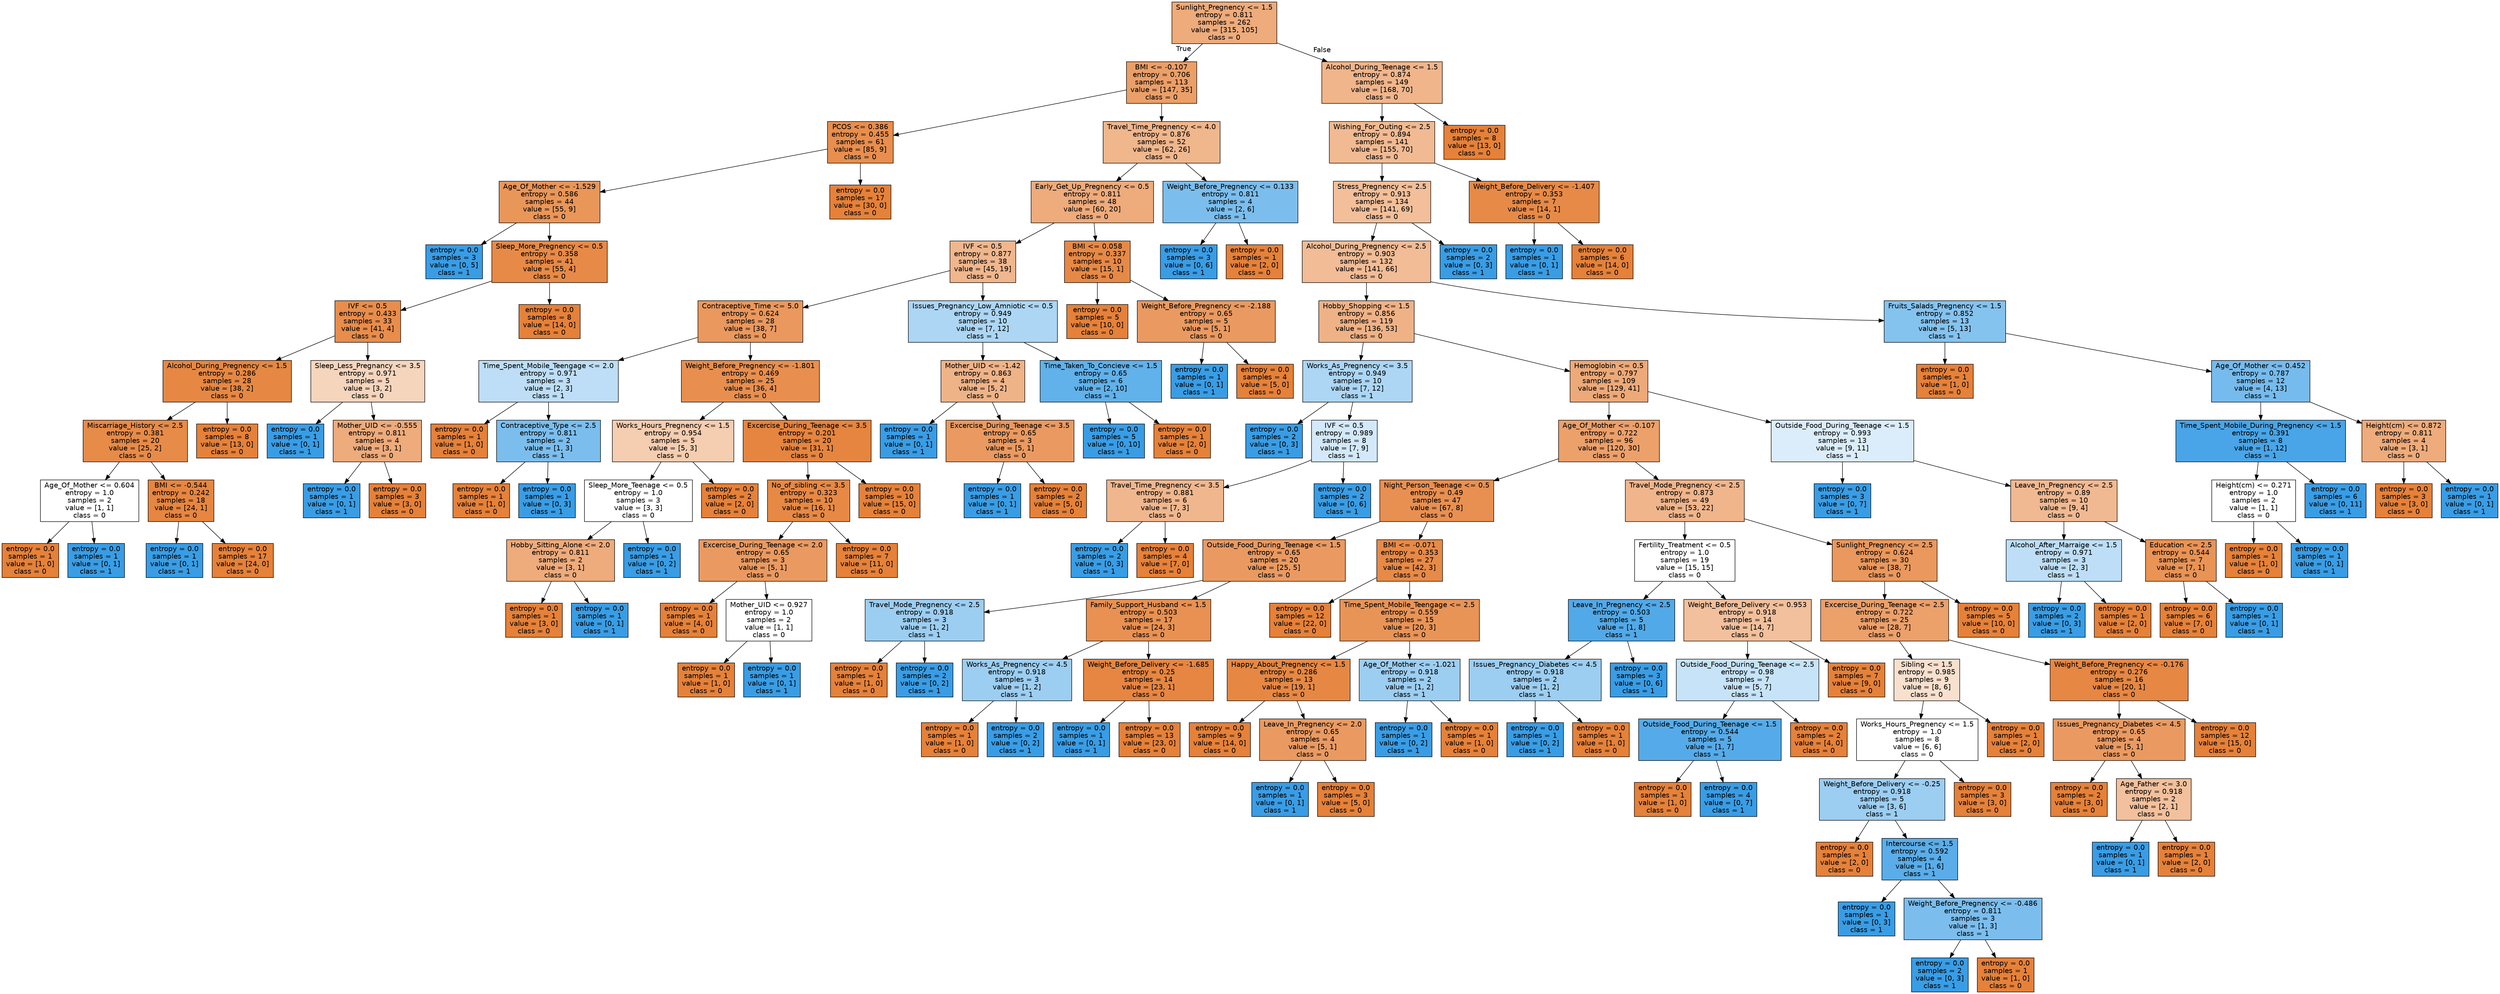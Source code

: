 digraph Tree {
node [shape=box, style="filled", color="black", fontname="helvetica"] ;
edge [fontname="helvetica"] ;
0 [label="Sunlight_Pregnency <= 1.5\nentropy = 0.811\nsamples = 262\nvalue = [315, 105]\nclass = 0", fillcolor="#eeab7b"] ;
1 [label="BMI <= -0.107\nentropy = 0.706\nsamples = 113\nvalue = [147, 35]\nclass = 0", fillcolor="#eb9f68"] ;
0 -> 1 [labeldistance=2.5, labelangle=45, headlabel="True"] ;
2 [label="PCOS <= 0.386\nentropy = 0.455\nsamples = 61\nvalue = [85, 9]\nclass = 0", fillcolor="#e88e4e"] ;
1 -> 2 ;
3 [label="Age_Of_Mother <= -1.529\nentropy = 0.586\nsamples = 44\nvalue = [55, 9]\nclass = 0", fillcolor="#e99659"] ;
2 -> 3 ;
4 [label="entropy = 0.0\nsamples = 3\nvalue = [0, 5]\nclass = 1", fillcolor="#399de5"] ;
3 -> 4 ;
5 [label="Sleep_More_Pregnency <= 0.5\nentropy = 0.358\nsamples = 41\nvalue = [55, 4]\nclass = 0", fillcolor="#e78a47"] ;
3 -> 5 ;
6 [label="IVF <= 0.5\nentropy = 0.433\nsamples = 33\nvalue = [41, 4]\nclass = 0", fillcolor="#e88d4c"] ;
5 -> 6 ;
7 [label="Alcohol_During_Pregnency <= 1.5\nentropy = 0.286\nsamples = 28\nvalue = [38, 2]\nclass = 0", fillcolor="#e68843"] ;
6 -> 7 ;
8 [label="Miscarriage_History <= 2.5\nentropy = 0.381\nsamples = 20\nvalue = [25, 2]\nclass = 0", fillcolor="#e78b49"] ;
7 -> 8 ;
9 [label="Age_Of_Mother <= 0.604\nentropy = 1.0\nsamples = 2\nvalue = [1, 1]\nclass = 0", fillcolor="#ffffff"] ;
8 -> 9 ;
10 [label="entropy = 0.0\nsamples = 1\nvalue = [1, 0]\nclass = 0", fillcolor="#e58139"] ;
9 -> 10 ;
11 [label="entropy = 0.0\nsamples = 1\nvalue = [0, 1]\nclass = 1", fillcolor="#399de5"] ;
9 -> 11 ;
12 [label="BMI <= -0.544\nentropy = 0.242\nsamples = 18\nvalue = [24, 1]\nclass = 0", fillcolor="#e68641"] ;
8 -> 12 ;
13 [label="entropy = 0.0\nsamples = 1\nvalue = [0, 1]\nclass = 1", fillcolor="#399de5"] ;
12 -> 13 ;
14 [label="entropy = 0.0\nsamples = 17\nvalue = [24, 0]\nclass = 0", fillcolor="#e58139"] ;
12 -> 14 ;
15 [label="entropy = 0.0\nsamples = 8\nvalue = [13, 0]\nclass = 0", fillcolor="#e58139"] ;
7 -> 15 ;
16 [label="Sleep_Less_Pregnancy <= 3.5\nentropy = 0.971\nsamples = 5\nvalue = [3, 2]\nclass = 0", fillcolor="#f6d5bd"] ;
6 -> 16 ;
17 [label="entropy = 0.0\nsamples = 1\nvalue = [0, 1]\nclass = 1", fillcolor="#399de5"] ;
16 -> 17 ;
18 [label="Mother_UID <= -0.555\nentropy = 0.811\nsamples = 4\nvalue = [3, 1]\nclass = 0", fillcolor="#eeab7b"] ;
16 -> 18 ;
19 [label="entropy = 0.0\nsamples = 1\nvalue = [0, 1]\nclass = 1", fillcolor="#399de5"] ;
18 -> 19 ;
20 [label="entropy = 0.0\nsamples = 3\nvalue = [3, 0]\nclass = 0", fillcolor="#e58139"] ;
18 -> 20 ;
21 [label="entropy = 0.0\nsamples = 8\nvalue = [14, 0]\nclass = 0", fillcolor="#e58139"] ;
5 -> 21 ;
22 [label="entropy = 0.0\nsamples = 17\nvalue = [30, 0]\nclass = 0", fillcolor="#e58139"] ;
2 -> 22 ;
23 [label="Travel_Time_Pregnency <= 4.0\nentropy = 0.876\nsamples = 52\nvalue = [62, 26]\nclass = 0", fillcolor="#f0b68c"] ;
1 -> 23 ;
24 [label="Early_Get_Up_Pregnency <= 0.5\nentropy = 0.811\nsamples = 48\nvalue = [60, 20]\nclass = 0", fillcolor="#eeab7b"] ;
23 -> 24 ;
25 [label="IVF <= 0.5\nentropy = 0.877\nsamples = 38\nvalue = [45, 19]\nclass = 0", fillcolor="#f0b68d"] ;
24 -> 25 ;
26 [label="Contraceptive_Time <= 5.0\nentropy = 0.624\nsamples = 28\nvalue = [38, 7]\nclass = 0", fillcolor="#ea985d"] ;
25 -> 26 ;
27 [label="Time_Spent_Mobile_Teengage <= 2.0\nentropy = 0.971\nsamples = 3\nvalue = [2, 3]\nclass = 1", fillcolor="#bddef6"] ;
26 -> 27 ;
28 [label="entropy = 0.0\nsamples = 1\nvalue = [1, 0]\nclass = 0", fillcolor="#e58139"] ;
27 -> 28 ;
29 [label="Contraceptive_Type <= 2.5\nentropy = 0.811\nsamples = 2\nvalue = [1, 3]\nclass = 1", fillcolor="#7bbeee"] ;
27 -> 29 ;
30 [label="entropy = 0.0\nsamples = 1\nvalue = [1, 0]\nclass = 0", fillcolor="#e58139"] ;
29 -> 30 ;
31 [label="entropy = 0.0\nsamples = 1\nvalue = [0, 3]\nclass = 1", fillcolor="#399de5"] ;
29 -> 31 ;
32 [label="Weight_Before_Pregnency <= -1.801\nentropy = 0.469\nsamples = 25\nvalue = [36, 4]\nclass = 0", fillcolor="#e88f4f"] ;
26 -> 32 ;
33 [label="Works_Hours_Pregnency <= 1.5\nentropy = 0.954\nsamples = 5\nvalue = [5, 3]\nclass = 0", fillcolor="#f5cdb0"] ;
32 -> 33 ;
34 [label="Sleep_More_Teenage <= 0.5\nentropy = 1.0\nsamples = 3\nvalue = [3, 3]\nclass = 0", fillcolor="#ffffff"] ;
33 -> 34 ;
35 [label="Hobby_Sitting_Alone <= 2.0\nentropy = 0.811\nsamples = 2\nvalue = [3, 1]\nclass = 0", fillcolor="#eeab7b"] ;
34 -> 35 ;
36 [label="entropy = 0.0\nsamples = 1\nvalue = [3, 0]\nclass = 0", fillcolor="#e58139"] ;
35 -> 36 ;
37 [label="entropy = 0.0\nsamples = 1\nvalue = [0, 1]\nclass = 1", fillcolor="#399de5"] ;
35 -> 37 ;
38 [label="entropy = 0.0\nsamples = 1\nvalue = [0, 2]\nclass = 1", fillcolor="#399de5"] ;
34 -> 38 ;
39 [label="entropy = 0.0\nsamples = 2\nvalue = [2, 0]\nclass = 0", fillcolor="#e58139"] ;
33 -> 39 ;
40 [label="Excercise_During_Teenage <= 3.5\nentropy = 0.201\nsamples = 20\nvalue = [31, 1]\nclass = 0", fillcolor="#e6853f"] ;
32 -> 40 ;
41 [label="No_of_sibling <= 3.5\nentropy = 0.323\nsamples = 10\nvalue = [16, 1]\nclass = 0", fillcolor="#e78945"] ;
40 -> 41 ;
42 [label="Excercise_During_Teenage <= 2.0\nentropy = 0.65\nsamples = 3\nvalue = [5, 1]\nclass = 0", fillcolor="#ea9a61"] ;
41 -> 42 ;
43 [label="entropy = 0.0\nsamples = 1\nvalue = [4, 0]\nclass = 0", fillcolor="#e58139"] ;
42 -> 43 ;
44 [label="Mother_UID <= 0.927\nentropy = 1.0\nsamples = 2\nvalue = [1, 1]\nclass = 0", fillcolor="#ffffff"] ;
42 -> 44 ;
45 [label="entropy = 0.0\nsamples = 1\nvalue = [1, 0]\nclass = 0", fillcolor="#e58139"] ;
44 -> 45 ;
46 [label="entropy = 0.0\nsamples = 1\nvalue = [0, 1]\nclass = 1", fillcolor="#399de5"] ;
44 -> 46 ;
47 [label="entropy = 0.0\nsamples = 7\nvalue = [11, 0]\nclass = 0", fillcolor="#e58139"] ;
41 -> 47 ;
48 [label="entropy = 0.0\nsamples = 10\nvalue = [15, 0]\nclass = 0", fillcolor="#e58139"] ;
40 -> 48 ;
49 [label="Issues_Pregnancy_Low_Amniotic <= 0.5\nentropy = 0.949\nsamples = 10\nvalue = [7, 12]\nclass = 1", fillcolor="#acd6f4"] ;
25 -> 49 ;
50 [label="Mother_UID <= -1.42\nentropy = 0.863\nsamples = 4\nvalue = [5, 2]\nclass = 0", fillcolor="#efb388"] ;
49 -> 50 ;
51 [label="entropy = 0.0\nsamples = 1\nvalue = [0, 1]\nclass = 1", fillcolor="#399de5"] ;
50 -> 51 ;
52 [label="Excercise_During_Teenage <= 3.5\nentropy = 0.65\nsamples = 3\nvalue = [5, 1]\nclass = 0", fillcolor="#ea9a61"] ;
50 -> 52 ;
53 [label="entropy = 0.0\nsamples = 1\nvalue = [0, 1]\nclass = 1", fillcolor="#399de5"] ;
52 -> 53 ;
54 [label="entropy = 0.0\nsamples = 2\nvalue = [5, 0]\nclass = 0", fillcolor="#e58139"] ;
52 -> 54 ;
55 [label="Time_Taken_To_Concieve <= 1.5\nentropy = 0.65\nsamples = 6\nvalue = [2, 10]\nclass = 1", fillcolor="#61b1ea"] ;
49 -> 55 ;
56 [label="entropy = 0.0\nsamples = 5\nvalue = [0, 10]\nclass = 1", fillcolor="#399de5"] ;
55 -> 56 ;
57 [label="entropy = 0.0\nsamples = 1\nvalue = [2, 0]\nclass = 0", fillcolor="#e58139"] ;
55 -> 57 ;
58 [label="BMI <= 0.058\nentropy = 0.337\nsamples = 10\nvalue = [15, 1]\nclass = 0", fillcolor="#e78946"] ;
24 -> 58 ;
59 [label="entropy = 0.0\nsamples = 5\nvalue = [10, 0]\nclass = 0", fillcolor="#e58139"] ;
58 -> 59 ;
60 [label="Weight_Before_Pregnency <= -2.188\nentropy = 0.65\nsamples = 5\nvalue = [5, 1]\nclass = 0", fillcolor="#ea9a61"] ;
58 -> 60 ;
61 [label="entropy = 0.0\nsamples = 1\nvalue = [0, 1]\nclass = 1", fillcolor="#399de5"] ;
60 -> 61 ;
62 [label="entropy = 0.0\nsamples = 4\nvalue = [5, 0]\nclass = 0", fillcolor="#e58139"] ;
60 -> 62 ;
63 [label="Weight_Before_Pregnency <= 0.133\nentropy = 0.811\nsamples = 4\nvalue = [2, 6]\nclass = 1", fillcolor="#7bbeee"] ;
23 -> 63 ;
64 [label="entropy = 0.0\nsamples = 3\nvalue = [0, 6]\nclass = 1", fillcolor="#399de5"] ;
63 -> 64 ;
65 [label="entropy = 0.0\nsamples = 1\nvalue = [2, 0]\nclass = 0", fillcolor="#e58139"] ;
63 -> 65 ;
66 [label="Alcohol_During_Teenage <= 1.5\nentropy = 0.874\nsamples = 149\nvalue = [168, 70]\nclass = 0", fillcolor="#f0b58b"] ;
0 -> 66 [labeldistance=2.5, labelangle=-45, headlabel="False"] ;
67 [label="Wishing_For_Outing <= 2.5\nentropy = 0.894\nsamples = 141\nvalue = [155, 70]\nclass = 0", fillcolor="#f1ba92"] ;
66 -> 67 ;
68 [label="Stress_Pregnency <= 2.5\nentropy = 0.913\nsamples = 134\nvalue = [141, 69]\nclass = 0", fillcolor="#f2bf9a"] ;
67 -> 68 ;
69 [label="Alcohol_During_Pregnency <= 2.5\nentropy = 0.903\nsamples = 132\nvalue = [141, 66]\nclass = 0", fillcolor="#f1bc96"] ;
68 -> 69 ;
70 [label="Hobby_Shopping <= 1.5\nentropy = 0.856\nsamples = 119\nvalue = [136, 53]\nclass = 0", fillcolor="#efb286"] ;
69 -> 70 ;
71 [label="Works_As_Pregnency <= 3.5\nentropy = 0.949\nsamples = 10\nvalue = [7, 12]\nclass = 1", fillcolor="#acd6f4"] ;
70 -> 71 ;
72 [label="entropy = 0.0\nsamples = 2\nvalue = [0, 3]\nclass = 1", fillcolor="#399de5"] ;
71 -> 72 ;
73 [label="IVF <= 0.5\nentropy = 0.989\nsamples = 8\nvalue = [7, 9]\nclass = 1", fillcolor="#d3e9f9"] ;
71 -> 73 ;
74 [label="Travel_Time_Pregnency <= 3.5\nentropy = 0.881\nsamples = 6\nvalue = [7, 3]\nclass = 0", fillcolor="#f0b78e"] ;
73 -> 74 ;
75 [label="entropy = 0.0\nsamples = 2\nvalue = [0, 3]\nclass = 1", fillcolor="#399de5"] ;
74 -> 75 ;
76 [label="entropy = 0.0\nsamples = 4\nvalue = [7, 0]\nclass = 0", fillcolor="#e58139"] ;
74 -> 76 ;
77 [label="entropy = 0.0\nsamples = 2\nvalue = [0, 6]\nclass = 1", fillcolor="#399de5"] ;
73 -> 77 ;
78 [label="Hemoglobin <= 0.5\nentropy = 0.797\nsamples = 109\nvalue = [129, 41]\nclass = 0", fillcolor="#eda978"] ;
70 -> 78 ;
79 [label="Age_Of_Mother <= -0.107\nentropy = 0.722\nsamples = 96\nvalue = [120, 30]\nclass = 0", fillcolor="#eca06a"] ;
78 -> 79 ;
80 [label="Night_Person_Teenage <= 0.5\nentropy = 0.49\nsamples = 47\nvalue = [67, 8]\nclass = 0", fillcolor="#e89051"] ;
79 -> 80 ;
81 [label="Outside_Food_During_Teenage <= 1.5\nentropy = 0.65\nsamples = 20\nvalue = [25, 5]\nclass = 0", fillcolor="#ea9a61"] ;
80 -> 81 ;
82 [label="Travel_Mode_Pregnency <= 2.5\nentropy = 0.918\nsamples = 3\nvalue = [1, 2]\nclass = 1", fillcolor="#9ccef2"] ;
81 -> 82 ;
83 [label="entropy = 0.0\nsamples = 1\nvalue = [1, 0]\nclass = 0", fillcolor="#e58139"] ;
82 -> 83 ;
84 [label="entropy = 0.0\nsamples = 2\nvalue = [0, 2]\nclass = 1", fillcolor="#399de5"] ;
82 -> 84 ;
85 [label="Family_Support_Husband <= 1.5\nentropy = 0.503\nsamples = 17\nvalue = [24, 3]\nclass = 0", fillcolor="#e89152"] ;
81 -> 85 ;
86 [label="Works_As_Pregnency <= 4.5\nentropy = 0.918\nsamples = 3\nvalue = [1, 2]\nclass = 1", fillcolor="#9ccef2"] ;
85 -> 86 ;
87 [label="entropy = 0.0\nsamples = 1\nvalue = [1, 0]\nclass = 0", fillcolor="#e58139"] ;
86 -> 87 ;
88 [label="entropy = 0.0\nsamples = 2\nvalue = [0, 2]\nclass = 1", fillcolor="#399de5"] ;
86 -> 88 ;
89 [label="Weight_Before_Delivery <= -1.685\nentropy = 0.25\nsamples = 14\nvalue = [23, 1]\nclass = 0", fillcolor="#e68642"] ;
85 -> 89 ;
90 [label="entropy = 0.0\nsamples = 1\nvalue = [0, 1]\nclass = 1", fillcolor="#399de5"] ;
89 -> 90 ;
91 [label="entropy = 0.0\nsamples = 13\nvalue = [23, 0]\nclass = 0", fillcolor="#e58139"] ;
89 -> 91 ;
92 [label="BMI <= -0.071\nentropy = 0.353\nsamples = 27\nvalue = [42, 3]\nclass = 0", fillcolor="#e78a47"] ;
80 -> 92 ;
93 [label="entropy = 0.0\nsamples = 12\nvalue = [22, 0]\nclass = 0", fillcolor="#e58139"] ;
92 -> 93 ;
94 [label="Time_Spent_Mobile_Teengage <= 2.5\nentropy = 0.559\nsamples = 15\nvalue = [20, 3]\nclass = 0", fillcolor="#e99457"] ;
92 -> 94 ;
95 [label="Happy_About_Pregnency <= 1.5\nentropy = 0.286\nsamples = 13\nvalue = [19, 1]\nclass = 0", fillcolor="#e68843"] ;
94 -> 95 ;
96 [label="entropy = 0.0\nsamples = 9\nvalue = [14, 0]\nclass = 0", fillcolor="#e58139"] ;
95 -> 96 ;
97 [label="Leave_In_Pregnency <= 2.0\nentropy = 0.65\nsamples = 4\nvalue = [5, 1]\nclass = 0", fillcolor="#ea9a61"] ;
95 -> 97 ;
98 [label="entropy = 0.0\nsamples = 1\nvalue = [0, 1]\nclass = 1", fillcolor="#399de5"] ;
97 -> 98 ;
99 [label="entropy = 0.0\nsamples = 3\nvalue = [5, 0]\nclass = 0", fillcolor="#e58139"] ;
97 -> 99 ;
100 [label="Age_Of_Mother <= -1.021\nentropy = 0.918\nsamples = 2\nvalue = [1, 2]\nclass = 1", fillcolor="#9ccef2"] ;
94 -> 100 ;
101 [label="entropy = 0.0\nsamples = 1\nvalue = [0, 2]\nclass = 1", fillcolor="#399de5"] ;
100 -> 101 ;
102 [label="entropy = 0.0\nsamples = 1\nvalue = [1, 0]\nclass = 0", fillcolor="#e58139"] ;
100 -> 102 ;
103 [label="Travel_Mode_Pregnency <= 2.5\nentropy = 0.873\nsamples = 49\nvalue = [53, 22]\nclass = 0", fillcolor="#f0b58b"] ;
79 -> 103 ;
104 [label="Fertility_Treatment <= 0.5\nentropy = 1.0\nsamples = 19\nvalue = [15, 15]\nclass = 0", fillcolor="#ffffff"] ;
103 -> 104 ;
105 [label="Leave_In_Pregnency <= 2.5\nentropy = 0.503\nsamples = 5\nvalue = [1, 8]\nclass = 1", fillcolor="#52a9e8"] ;
104 -> 105 ;
106 [label="Issues_Pregnancy_Diabetes <= 4.5\nentropy = 0.918\nsamples = 2\nvalue = [1, 2]\nclass = 1", fillcolor="#9ccef2"] ;
105 -> 106 ;
107 [label="entropy = 0.0\nsamples = 1\nvalue = [0, 2]\nclass = 1", fillcolor="#399de5"] ;
106 -> 107 ;
108 [label="entropy = 0.0\nsamples = 1\nvalue = [1, 0]\nclass = 0", fillcolor="#e58139"] ;
106 -> 108 ;
109 [label="entropy = 0.0\nsamples = 3\nvalue = [0, 6]\nclass = 1", fillcolor="#399de5"] ;
105 -> 109 ;
110 [label="Weight_Before_Delivery <= 0.953\nentropy = 0.918\nsamples = 14\nvalue = [14, 7]\nclass = 0", fillcolor="#f2c09c"] ;
104 -> 110 ;
111 [label="Outside_Food_During_Teenage <= 2.5\nentropy = 0.98\nsamples = 7\nvalue = [5, 7]\nclass = 1", fillcolor="#c6e3f8"] ;
110 -> 111 ;
112 [label="Outside_Food_During_Teenage <= 1.5\nentropy = 0.544\nsamples = 5\nvalue = [1, 7]\nclass = 1", fillcolor="#55abe9"] ;
111 -> 112 ;
113 [label="entropy = 0.0\nsamples = 1\nvalue = [1, 0]\nclass = 0", fillcolor="#e58139"] ;
112 -> 113 ;
114 [label="entropy = 0.0\nsamples = 4\nvalue = [0, 7]\nclass = 1", fillcolor="#399de5"] ;
112 -> 114 ;
115 [label="entropy = 0.0\nsamples = 2\nvalue = [4, 0]\nclass = 0", fillcolor="#e58139"] ;
111 -> 115 ;
116 [label="entropy = 0.0\nsamples = 7\nvalue = [9, 0]\nclass = 0", fillcolor="#e58139"] ;
110 -> 116 ;
117 [label="Sunlight_Pregnency <= 2.5\nentropy = 0.624\nsamples = 30\nvalue = [38, 7]\nclass = 0", fillcolor="#ea985d"] ;
103 -> 117 ;
118 [label="Excercise_During_Teenage <= 2.5\nentropy = 0.722\nsamples = 25\nvalue = [28, 7]\nclass = 0", fillcolor="#eca06a"] ;
117 -> 118 ;
119 [label="Sibling <= 1.5\nentropy = 0.985\nsamples = 9\nvalue = [8, 6]\nclass = 0", fillcolor="#f8e0ce"] ;
118 -> 119 ;
120 [label="Works_Hours_Pregnency <= 1.5\nentropy = 1.0\nsamples = 8\nvalue = [6, 6]\nclass = 0", fillcolor="#ffffff"] ;
119 -> 120 ;
121 [label="Weight_Before_Delivery <= -0.25\nentropy = 0.918\nsamples = 5\nvalue = [3, 6]\nclass = 1", fillcolor="#9ccef2"] ;
120 -> 121 ;
122 [label="entropy = 0.0\nsamples = 1\nvalue = [2, 0]\nclass = 0", fillcolor="#e58139"] ;
121 -> 122 ;
123 [label="Intercourse <= 1.5\nentropy = 0.592\nsamples = 4\nvalue = [1, 6]\nclass = 1", fillcolor="#5aade9"] ;
121 -> 123 ;
124 [label="entropy = 0.0\nsamples = 1\nvalue = [0, 3]\nclass = 1", fillcolor="#399de5"] ;
123 -> 124 ;
125 [label="Weight_Before_Pregnency <= -0.486\nentropy = 0.811\nsamples = 3\nvalue = [1, 3]\nclass = 1", fillcolor="#7bbeee"] ;
123 -> 125 ;
126 [label="entropy = 0.0\nsamples = 2\nvalue = [0, 3]\nclass = 1", fillcolor="#399de5"] ;
125 -> 126 ;
127 [label="entropy = 0.0\nsamples = 1\nvalue = [1, 0]\nclass = 0", fillcolor="#e58139"] ;
125 -> 127 ;
128 [label="entropy = 0.0\nsamples = 3\nvalue = [3, 0]\nclass = 0", fillcolor="#e58139"] ;
120 -> 128 ;
129 [label="entropy = 0.0\nsamples = 1\nvalue = [2, 0]\nclass = 0", fillcolor="#e58139"] ;
119 -> 129 ;
130 [label="Weight_Before_Pregnency <= -0.176\nentropy = 0.276\nsamples = 16\nvalue = [20, 1]\nclass = 0", fillcolor="#e68743"] ;
118 -> 130 ;
131 [label="Issues_Pregnancy_Diabetes <= 4.5\nentropy = 0.65\nsamples = 4\nvalue = [5, 1]\nclass = 0", fillcolor="#ea9a61"] ;
130 -> 131 ;
132 [label="entropy = 0.0\nsamples = 2\nvalue = [3, 0]\nclass = 0", fillcolor="#e58139"] ;
131 -> 132 ;
133 [label="Age_Father <= 3.0\nentropy = 0.918\nsamples = 2\nvalue = [2, 1]\nclass = 0", fillcolor="#f2c09c"] ;
131 -> 133 ;
134 [label="entropy = 0.0\nsamples = 1\nvalue = [0, 1]\nclass = 1", fillcolor="#399de5"] ;
133 -> 134 ;
135 [label="entropy = 0.0\nsamples = 1\nvalue = [2, 0]\nclass = 0", fillcolor="#e58139"] ;
133 -> 135 ;
136 [label="entropy = 0.0\nsamples = 12\nvalue = [15, 0]\nclass = 0", fillcolor="#e58139"] ;
130 -> 136 ;
137 [label="entropy = 0.0\nsamples = 5\nvalue = [10, 0]\nclass = 0", fillcolor="#e58139"] ;
117 -> 137 ;
138 [label="Outside_Food_During_Teenage <= 1.5\nentropy = 0.993\nsamples = 13\nvalue = [9, 11]\nclass = 1", fillcolor="#dbedfa"] ;
78 -> 138 ;
139 [label="entropy = 0.0\nsamples = 3\nvalue = [0, 7]\nclass = 1", fillcolor="#399de5"] ;
138 -> 139 ;
140 [label="Leave_In_Pregnency <= 2.5\nentropy = 0.89\nsamples = 10\nvalue = [9, 4]\nclass = 0", fillcolor="#f1b991"] ;
138 -> 140 ;
141 [label="Alcohol_After_Marraige <= 1.5\nentropy = 0.971\nsamples = 3\nvalue = [2, 3]\nclass = 1", fillcolor="#bddef6"] ;
140 -> 141 ;
142 [label="entropy = 0.0\nsamples = 2\nvalue = [0, 3]\nclass = 1", fillcolor="#399de5"] ;
141 -> 142 ;
143 [label="entropy = 0.0\nsamples = 1\nvalue = [2, 0]\nclass = 0", fillcolor="#e58139"] ;
141 -> 143 ;
144 [label="Education <= 2.5\nentropy = 0.544\nsamples = 7\nvalue = [7, 1]\nclass = 0", fillcolor="#e99355"] ;
140 -> 144 ;
145 [label="entropy = 0.0\nsamples = 6\nvalue = [7, 0]\nclass = 0", fillcolor="#e58139"] ;
144 -> 145 ;
146 [label="entropy = 0.0\nsamples = 1\nvalue = [0, 1]\nclass = 1", fillcolor="#399de5"] ;
144 -> 146 ;
147 [label="Fruits_Salads_Pregnency <= 1.5\nentropy = 0.852\nsamples = 13\nvalue = [5, 13]\nclass = 1", fillcolor="#85c3ef"] ;
69 -> 147 ;
148 [label="entropy = 0.0\nsamples = 1\nvalue = [1, 0]\nclass = 0", fillcolor="#e58139"] ;
147 -> 148 ;
149 [label="Age_Of_Mother <= 0.452\nentropy = 0.787\nsamples = 12\nvalue = [4, 13]\nclass = 1", fillcolor="#76bbed"] ;
147 -> 149 ;
150 [label="Time_Spent_Mobile_During_Pregnency <= 1.5\nentropy = 0.391\nsamples = 8\nvalue = [1, 12]\nclass = 1", fillcolor="#49a5e7"] ;
149 -> 150 ;
151 [label="Height(cm) <= 0.271\nentropy = 1.0\nsamples = 2\nvalue = [1, 1]\nclass = 0", fillcolor="#ffffff"] ;
150 -> 151 ;
152 [label="entropy = 0.0\nsamples = 1\nvalue = [1, 0]\nclass = 0", fillcolor="#e58139"] ;
151 -> 152 ;
153 [label="entropy = 0.0\nsamples = 1\nvalue = [0, 1]\nclass = 1", fillcolor="#399de5"] ;
151 -> 153 ;
154 [label="entropy = 0.0\nsamples = 6\nvalue = [0, 11]\nclass = 1", fillcolor="#399de5"] ;
150 -> 154 ;
155 [label="Height(cm) <= 0.872\nentropy = 0.811\nsamples = 4\nvalue = [3, 1]\nclass = 0", fillcolor="#eeab7b"] ;
149 -> 155 ;
156 [label="entropy = 0.0\nsamples = 3\nvalue = [3, 0]\nclass = 0", fillcolor="#e58139"] ;
155 -> 156 ;
157 [label="entropy = 0.0\nsamples = 1\nvalue = [0, 1]\nclass = 1", fillcolor="#399de5"] ;
155 -> 157 ;
158 [label="entropy = 0.0\nsamples = 2\nvalue = [0, 3]\nclass = 1", fillcolor="#399de5"] ;
68 -> 158 ;
159 [label="Weight_Before_Delivery <= -1.407\nentropy = 0.353\nsamples = 7\nvalue = [14, 1]\nclass = 0", fillcolor="#e78a47"] ;
67 -> 159 ;
160 [label="entropy = 0.0\nsamples = 1\nvalue = [0, 1]\nclass = 1", fillcolor="#399de5"] ;
159 -> 160 ;
161 [label="entropy = 0.0\nsamples = 6\nvalue = [14, 0]\nclass = 0", fillcolor="#e58139"] ;
159 -> 161 ;
162 [label="entropy = 0.0\nsamples = 8\nvalue = [13, 0]\nclass = 0", fillcolor="#e58139"] ;
66 -> 162 ;
}